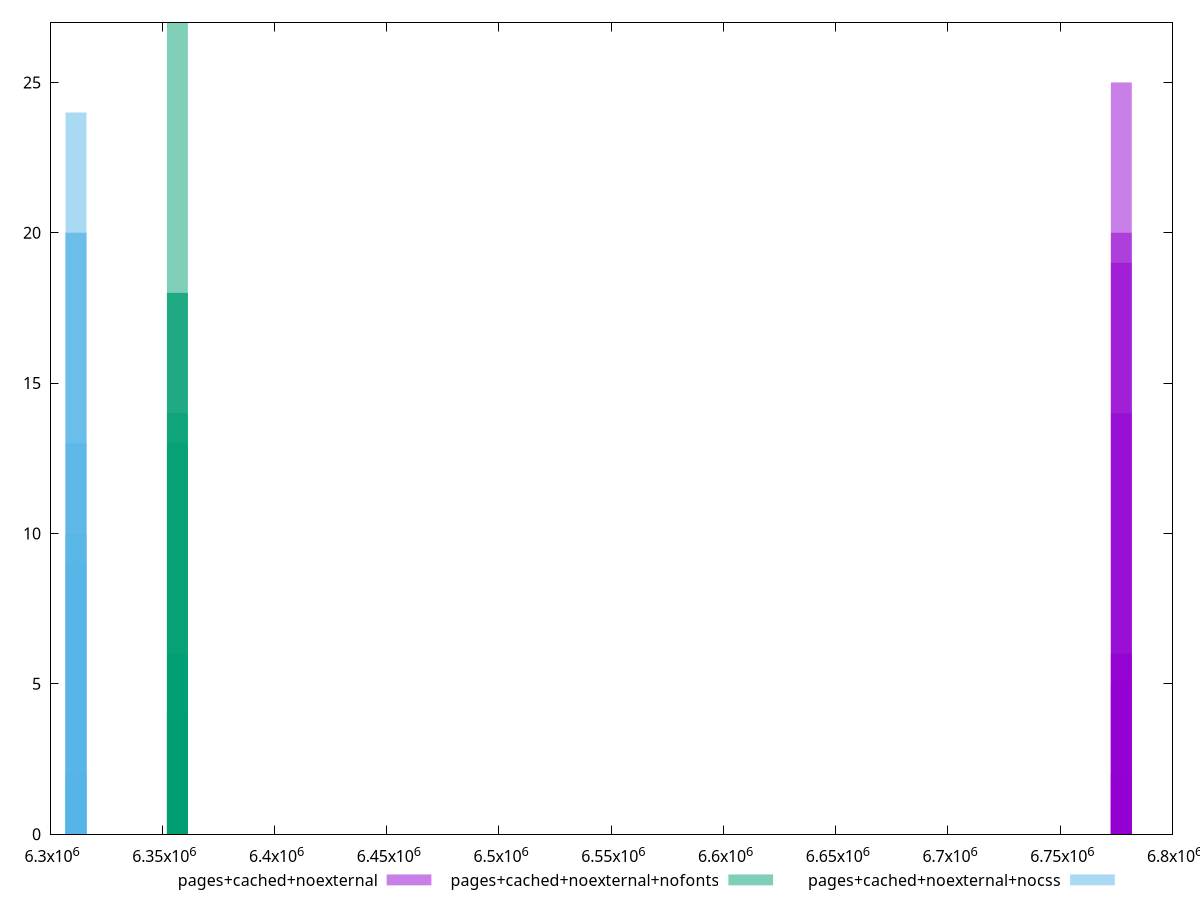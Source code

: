 $_pagesCachedNoexternal <<EOF
6777209.041972422 25
6777203.4718803195 20
6777225.752248729 6
6777192.331696115 5
6777214.612064525 19
6777220.182156626 14
6777197.901788218 6
6777186.761604014 2
6777236.892432933 1
6777231.32234083 2
EOF
$_pagesCachedNoexternalNofonts <<EOF
6356759.182545122 18
6356747.4218435185 18
6356753.302194321 27
6356765.062895924 13
6356735.661141915 6
6356741.541492717 14
6356729.780791114 4
EOF
$_pagesCachedNoexternalNocss <<EOF
6311578.3812962165 24
6311589.919988943 10
6311572.611949853 20
6311584.150642579 13
6311566.84260349 20
6311561.073257126 9
6311549.534564399 2
6311555.303910763 2
EOF
set key outside below
set terminal pngcairo
set output "report_00006_2020-11-02T20-21-41.718Z/total-byte-weight/total-byte-weight_pages+cached+noexternal_pages+cached+noexternal+nofonts_pages+cached+noexternal+nocss+hist.png"
set boxwidth 9313.747157370672
set style fill transparent solid 0.5 noborder
set yrange [0:27]
plot $_pagesCachedNoexternal title "pages+cached+noexternal" with boxes ,$_pagesCachedNoexternalNofonts title "pages+cached+noexternal+nofonts" with boxes ,$_pagesCachedNoexternalNocss title "pages+cached+noexternal+nocss" with boxes ,